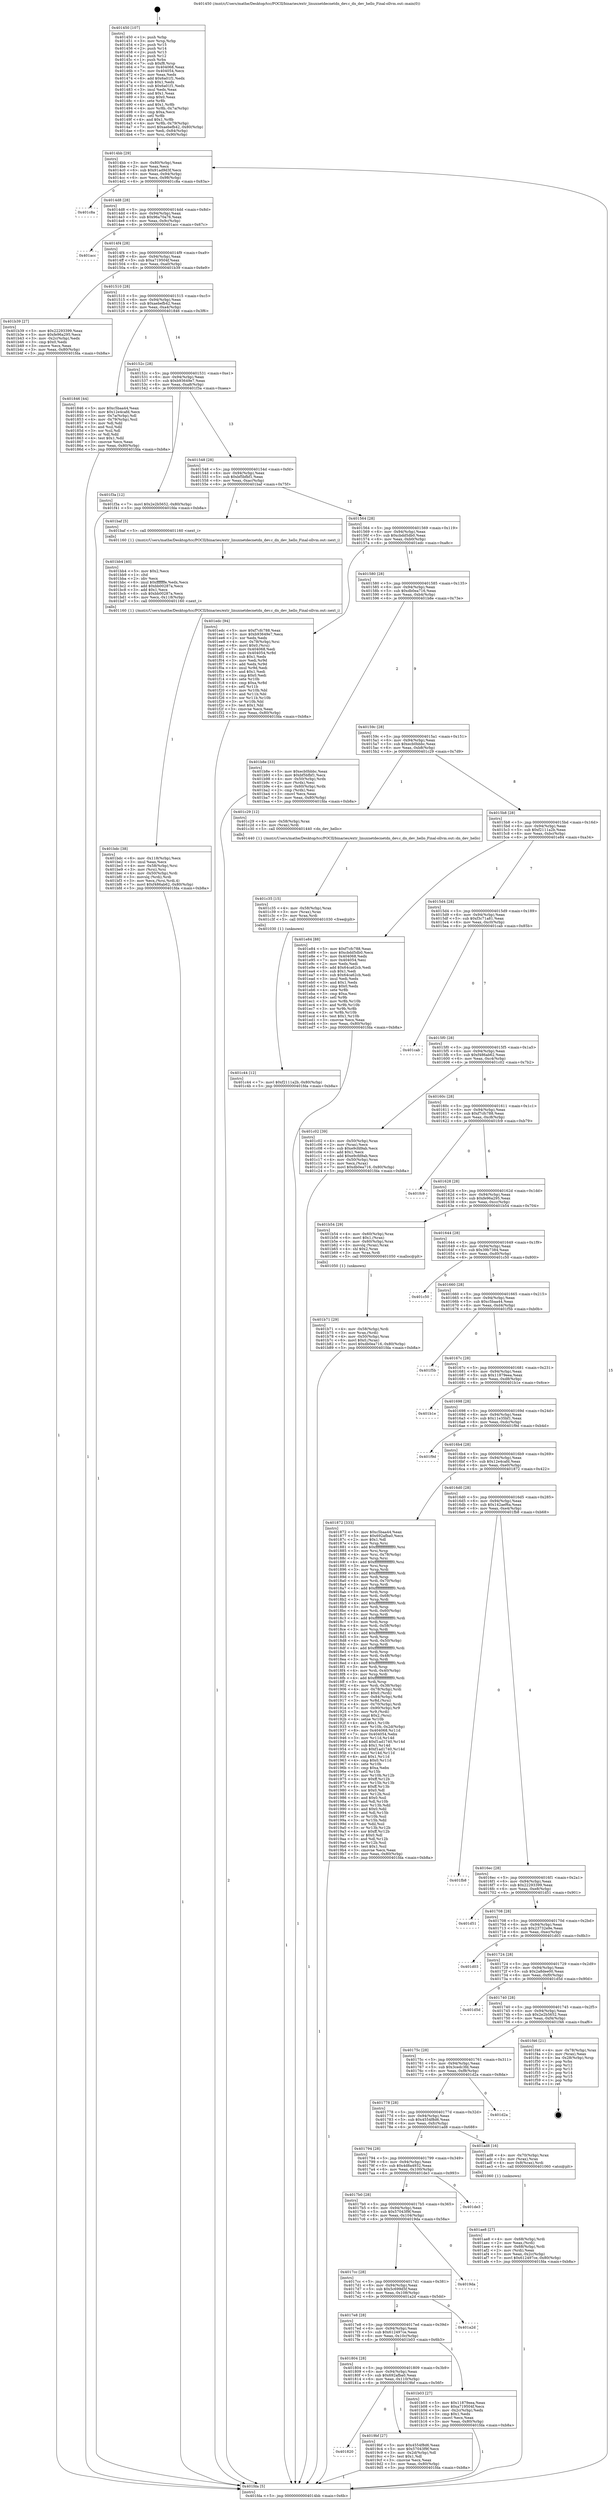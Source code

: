 digraph "0x401450" {
  label = "0x401450 (/mnt/c/Users/mathe/Desktop/tcc/POCII/binaries/extr_linuxnetdecnetdn_dev.c_dn_dev_hello_Final-ollvm.out::main(0))"
  labelloc = "t"
  node[shape=record]

  Entry [label="",width=0.3,height=0.3,shape=circle,fillcolor=black,style=filled]
  "0x4014bb" [label="{
     0x4014bb [29]\l
     | [instrs]\l
     &nbsp;&nbsp;0x4014bb \<+3\>: mov -0x80(%rbp),%eax\l
     &nbsp;&nbsp;0x4014be \<+2\>: mov %eax,%ecx\l
     &nbsp;&nbsp;0x4014c0 \<+6\>: sub $0x91ad9d3f,%ecx\l
     &nbsp;&nbsp;0x4014c6 \<+6\>: mov %eax,-0x94(%rbp)\l
     &nbsp;&nbsp;0x4014cc \<+6\>: mov %ecx,-0x98(%rbp)\l
     &nbsp;&nbsp;0x4014d2 \<+6\>: je 0000000000401c8a \<main+0x83a\>\l
  }"]
  "0x401c8a" [label="{
     0x401c8a\l
  }", style=dashed]
  "0x4014d8" [label="{
     0x4014d8 [28]\l
     | [instrs]\l
     &nbsp;&nbsp;0x4014d8 \<+5\>: jmp 00000000004014dd \<main+0x8d\>\l
     &nbsp;&nbsp;0x4014dd \<+6\>: mov -0x94(%rbp),%eax\l
     &nbsp;&nbsp;0x4014e3 \<+5\>: sub $0x96a70a76,%eax\l
     &nbsp;&nbsp;0x4014e8 \<+6\>: mov %eax,-0x9c(%rbp)\l
     &nbsp;&nbsp;0x4014ee \<+6\>: je 0000000000401acc \<main+0x67c\>\l
  }"]
  Exit [label="",width=0.3,height=0.3,shape=circle,fillcolor=black,style=filled,peripheries=2]
  "0x401acc" [label="{
     0x401acc\l
  }", style=dashed]
  "0x4014f4" [label="{
     0x4014f4 [28]\l
     | [instrs]\l
     &nbsp;&nbsp;0x4014f4 \<+5\>: jmp 00000000004014f9 \<main+0xa9\>\l
     &nbsp;&nbsp;0x4014f9 \<+6\>: mov -0x94(%rbp),%eax\l
     &nbsp;&nbsp;0x4014ff \<+5\>: sub $0xa719504f,%eax\l
     &nbsp;&nbsp;0x401504 \<+6\>: mov %eax,-0xa0(%rbp)\l
     &nbsp;&nbsp;0x40150a \<+6\>: je 0000000000401b39 \<main+0x6e9\>\l
  }"]
  "0x401c44" [label="{
     0x401c44 [12]\l
     | [instrs]\l
     &nbsp;&nbsp;0x401c44 \<+7\>: movl $0xf2111a2b,-0x80(%rbp)\l
     &nbsp;&nbsp;0x401c4b \<+5\>: jmp 0000000000401fda \<main+0xb8a\>\l
  }"]
  "0x401b39" [label="{
     0x401b39 [27]\l
     | [instrs]\l
     &nbsp;&nbsp;0x401b39 \<+5\>: mov $0x22293399,%eax\l
     &nbsp;&nbsp;0x401b3e \<+5\>: mov $0xfe96a295,%ecx\l
     &nbsp;&nbsp;0x401b43 \<+3\>: mov -0x2c(%rbp),%edx\l
     &nbsp;&nbsp;0x401b46 \<+3\>: cmp $0x0,%edx\l
     &nbsp;&nbsp;0x401b49 \<+3\>: cmove %ecx,%eax\l
     &nbsp;&nbsp;0x401b4c \<+3\>: mov %eax,-0x80(%rbp)\l
     &nbsp;&nbsp;0x401b4f \<+5\>: jmp 0000000000401fda \<main+0xb8a\>\l
  }"]
  "0x401510" [label="{
     0x401510 [28]\l
     | [instrs]\l
     &nbsp;&nbsp;0x401510 \<+5\>: jmp 0000000000401515 \<main+0xc5\>\l
     &nbsp;&nbsp;0x401515 \<+6\>: mov -0x94(%rbp),%eax\l
     &nbsp;&nbsp;0x40151b \<+5\>: sub $0xaebefb42,%eax\l
     &nbsp;&nbsp;0x401520 \<+6\>: mov %eax,-0xa4(%rbp)\l
     &nbsp;&nbsp;0x401526 \<+6\>: je 0000000000401846 \<main+0x3f6\>\l
  }"]
  "0x401c35" [label="{
     0x401c35 [15]\l
     | [instrs]\l
     &nbsp;&nbsp;0x401c35 \<+4\>: mov -0x58(%rbp),%rax\l
     &nbsp;&nbsp;0x401c39 \<+3\>: mov (%rax),%rax\l
     &nbsp;&nbsp;0x401c3c \<+3\>: mov %rax,%rdi\l
     &nbsp;&nbsp;0x401c3f \<+5\>: call 0000000000401030 \<free@plt\>\l
     | [calls]\l
     &nbsp;&nbsp;0x401030 \{1\} (unknown)\l
  }"]
  "0x401846" [label="{
     0x401846 [44]\l
     | [instrs]\l
     &nbsp;&nbsp;0x401846 \<+5\>: mov $0xc5baa44,%eax\l
     &nbsp;&nbsp;0x40184b \<+5\>: mov $0x12e4cafd,%ecx\l
     &nbsp;&nbsp;0x401850 \<+3\>: mov -0x7a(%rbp),%dl\l
     &nbsp;&nbsp;0x401853 \<+4\>: mov -0x79(%rbp),%sil\l
     &nbsp;&nbsp;0x401857 \<+3\>: mov %dl,%dil\l
     &nbsp;&nbsp;0x40185a \<+3\>: and %sil,%dil\l
     &nbsp;&nbsp;0x40185d \<+3\>: xor %sil,%dl\l
     &nbsp;&nbsp;0x401860 \<+3\>: or %dl,%dil\l
     &nbsp;&nbsp;0x401863 \<+4\>: test $0x1,%dil\l
     &nbsp;&nbsp;0x401867 \<+3\>: cmovne %ecx,%eax\l
     &nbsp;&nbsp;0x40186a \<+3\>: mov %eax,-0x80(%rbp)\l
     &nbsp;&nbsp;0x40186d \<+5\>: jmp 0000000000401fda \<main+0xb8a\>\l
  }"]
  "0x40152c" [label="{
     0x40152c [28]\l
     | [instrs]\l
     &nbsp;&nbsp;0x40152c \<+5\>: jmp 0000000000401531 \<main+0xe1\>\l
     &nbsp;&nbsp;0x401531 \<+6\>: mov -0x94(%rbp),%eax\l
     &nbsp;&nbsp;0x401537 \<+5\>: sub $0xb93649e7,%eax\l
     &nbsp;&nbsp;0x40153c \<+6\>: mov %eax,-0xa8(%rbp)\l
     &nbsp;&nbsp;0x401542 \<+6\>: je 0000000000401f3a \<main+0xaea\>\l
  }"]
  "0x401fda" [label="{
     0x401fda [5]\l
     | [instrs]\l
     &nbsp;&nbsp;0x401fda \<+5\>: jmp 00000000004014bb \<main+0x6b\>\l
  }"]
  "0x401450" [label="{
     0x401450 [107]\l
     | [instrs]\l
     &nbsp;&nbsp;0x401450 \<+1\>: push %rbp\l
     &nbsp;&nbsp;0x401451 \<+3\>: mov %rsp,%rbp\l
     &nbsp;&nbsp;0x401454 \<+2\>: push %r15\l
     &nbsp;&nbsp;0x401456 \<+2\>: push %r14\l
     &nbsp;&nbsp;0x401458 \<+2\>: push %r13\l
     &nbsp;&nbsp;0x40145a \<+2\>: push %r12\l
     &nbsp;&nbsp;0x40145c \<+1\>: push %rbx\l
     &nbsp;&nbsp;0x40145d \<+7\>: sub $0xf8,%rsp\l
     &nbsp;&nbsp;0x401464 \<+7\>: mov 0x404068,%eax\l
     &nbsp;&nbsp;0x40146b \<+7\>: mov 0x404054,%ecx\l
     &nbsp;&nbsp;0x401472 \<+2\>: mov %eax,%edx\l
     &nbsp;&nbsp;0x401474 \<+6\>: add $0x6a01f1,%edx\l
     &nbsp;&nbsp;0x40147a \<+3\>: sub $0x1,%edx\l
     &nbsp;&nbsp;0x40147d \<+6\>: sub $0x6a01f1,%edx\l
     &nbsp;&nbsp;0x401483 \<+3\>: imul %edx,%eax\l
     &nbsp;&nbsp;0x401486 \<+3\>: and $0x1,%eax\l
     &nbsp;&nbsp;0x401489 \<+3\>: cmp $0x0,%eax\l
     &nbsp;&nbsp;0x40148c \<+4\>: sete %r8b\l
     &nbsp;&nbsp;0x401490 \<+4\>: and $0x1,%r8b\l
     &nbsp;&nbsp;0x401494 \<+4\>: mov %r8b,-0x7a(%rbp)\l
     &nbsp;&nbsp;0x401498 \<+3\>: cmp $0xa,%ecx\l
     &nbsp;&nbsp;0x40149b \<+4\>: setl %r8b\l
     &nbsp;&nbsp;0x40149f \<+4\>: and $0x1,%r8b\l
     &nbsp;&nbsp;0x4014a3 \<+4\>: mov %r8b,-0x79(%rbp)\l
     &nbsp;&nbsp;0x4014a7 \<+7\>: movl $0xaebefb42,-0x80(%rbp)\l
     &nbsp;&nbsp;0x4014ae \<+6\>: mov %edi,-0x84(%rbp)\l
     &nbsp;&nbsp;0x4014b4 \<+7\>: mov %rsi,-0x90(%rbp)\l
  }"]
  "0x401bdc" [label="{
     0x401bdc [38]\l
     | [instrs]\l
     &nbsp;&nbsp;0x401bdc \<+6\>: mov -0x118(%rbp),%ecx\l
     &nbsp;&nbsp;0x401be2 \<+3\>: imul %eax,%ecx\l
     &nbsp;&nbsp;0x401be5 \<+4\>: mov -0x58(%rbp),%rsi\l
     &nbsp;&nbsp;0x401be9 \<+3\>: mov (%rsi),%rsi\l
     &nbsp;&nbsp;0x401bec \<+4\>: mov -0x50(%rbp),%rdi\l
     &nbsp;&nbsp;0x401bf0 \<+3\>: movslq (%rdi),%rdi\l
     &nbsp;&nbsp;0x401bf3 \<+3\>: mov %ecx,(%rsi,%rdi,4)\l
     &nbsp;&nbsp;0x401bf6 \<+7\>: movl $0xf486ab62,-0x80(%rbp)\l
     &nbsp;&nbsp;0x401bfd \<+5\>: jmp 0000000000401fda \<main+0xb8a\>\l
  }"]
  "0x401f3a" [label="{
     0x401f3a [12]\l
     | [instrs]\l
     &nbsp;&nbsp;0x401f3a \<+7\>: movl $0x2e2b5652,-0x80(%rbp)\l
     &nbsp;&nbsp;0x401f41 \<+5\>: jmp 0000000000401fda \<main+0xb8a\>\l
  }"]
  "0x401548" [label="{
     0x401548 [28]\l
     | [instrs]\l
     &nbsp;&nbsp;0x401548 \<+5\>: jmp 000000000040154d \<main+0xfd\>\l
     &nbsp;&nbsp;0x40154d \<+6\>: mov -0x94(%rbp),%eax\l
     &nbsp;&nbsp;0x401553 \<+5\>: sub $0xbf5bfbf1,%eax\l
     &nbsp;&nbsp;0x401558 \<+6\>: mov %eax,-0xac(%rbp)\l
     &nbsp;&nbsp;0x40155e \<+6\>: je 0000000000401baf \<main+0x75f\>\l
  }"]
  "0x401bb4" [label="{
     0x401bb4 [40]\l
     | [instrs]\l
     &nbsp;&nbsp;0x401bb4 \<+5\>: mov $0x2,%ecx\l
     &nbsp;&nbsp;0x401bb9 \<+1\>: cltd\l
     &nbsp;&nbsp;0x401bba \<+2\>: idiv %ecx\l
     &nbsp;&nbsp;0x401bbc \<+6\>: imul $0xfffffffe,%edx,%ecx\l
     &nbsp;&nbsp;0x401bc2 \<+6\>: add $0xbb00287a,%ecx\l
     &nbsp;&nbsp;0x401bc8 \<+3\>: add $0x1,%ecx\l
     &nbsp;&nbsp;0x401bcb \<+6\>: sub $0xbb00287a,%ecx\l
     &nbsp;&nbsp;0x401bd1 \<+6\>: mov %ecx,-0x118(%rbp)\l
     &nbsp;&nbsp;0x401bd7 \<+5\>: call 0000000000401160 \<next_i\>\l
     | [calls]\l
     &nbsp;&nbsp;0x401160 \{1\} (/mnt/c/Users/mathe/Desktop/tcc/POCII/binaries/extr_linuxnetdecnetdn_dev.c_dn_dev_hello_Final-ollvm.out::next_i)\l
  }"]
  "0x401baf" [label="{
     0x401baf [5]\l
     | [instrs]\l
     &nbsp;&nbsp;0x401baf \<+5\>: call 0000000000401160 \<next_i\>\l
     | [calls]\l
     &nbsp;&nbsp;0x401160 \{1\} (/mnt/c/Users/mathe/Desktop/tcc/POCII/binaries/extr_linuxnetdecnetdn_dev.c_dn_dev_hello_Final-ollvm.out::next_i)\l
  }"]
  "0x401564" [label="{
     0x401564 [28]\l
     | [instrs]\l
     &nbsp;&nbsp;0x401564 \<+5\>: jmp 0000000000401569 \<main+0x119\>\l
     &nbsp;&nbsp;0x401569 \<+6\>: mov -0x94(%rbp),%eax\l
     &nbsp;&nbsp;0x40156f \<+5\>: sub $0xcbdd5db0,%eax\l
     &nbsp;&nbsp;0x401574 \<+6\>: mov %eax,-0xb0(%rbp)\l
     &nbsp;&nbsp;0x40157a \<+6\>: je 0000000000401edc \<main+0xa8c\>\l
  }"]
  "0x401b71" [label="{
     0x401b71 [29]\l
     | [instrs]\l
     &nbsp;&nbsp;0x401b71 \<+4\>: mov -0x58(%rbp),%rdi\l
     &nbsp;&nbsp;0x401b75 \<+3\>: mov %rax,(%rdi)\l
     &nbsp;&nbsp;0x401b78 \<+4\>: mov -0x50(%rbp),%rax\l
     &nbsp;&nbsp;0x401b7c \<+6\>: movl $0x0,(%rax)\l
     &nbsp;&nbsp;0x401b82 \<+7\>: movl $0xdb0ea716,-0x80(%rbp)\l
     &nbsp;&nbsp;0x401b89 \<+5\>: jmp 0000000000401fda \<main+0xb8a\>\l
  }"]
  "0x401edc" [label="{
     0x401edc [94]\l
     | [instrs]\l
     &nbsp;&nbsp;0x401edc \<+5\>: mov $0xf7cfc788,%eax\l
     &nbsp;&nbsp;0x401ee1 \<+5\>: mov $0xb93649e7,%ecx\l
     &nbsp;&nbsp;0x401ee6 \<+2\>: xor %edx,%edx\l
     &nbsp;&nbsp;0x401ee8 \<+4\>: mov -0x78(%rbp),%rsi\l
     &nbsp;&nbsp;0x401eec \<+6\>: movl $0x0,(%rsi)\l
     &nbsp;&nbsp;0x401ef2 \<+7\>: mov 0x404068,%edi\l
     &nbsp;&nbsp;0x401ef9 \<+8\>: mov 0x404054,%r8d\l
     &nbsp;&nbsp;0x401f01 \<+3\>: sub $0x1,%edx\l
     &nbsp;&nbsp;0x401f04 \<+3\>: mov %edi,%r9d\l
     &nbsp;&nbsp;0x401f07 \<+3\>: add %edx,%r9d\l
     &nbsp;&nbsp;0x401f0a \<+4\>: imul %r9d,%edi\l
     &nbsp;&nbsp;0x401f0e \<+3\>: and $0x1,%edi\l
     &nbsp;&nbsp;0x401f11 \<+3\>: cmp $0x0,%edi\l
     &nbsp;&nbsp;0x401f14 \<+4\>: sete %r10b\l
     &nbsp;&nbsp;0x401f18 \<+4\>: cmp $0xa,%r8d\l
     &nbsp;&nbsp;0x401f1c \<+4\>: setl %r11b\l
     &nbsp;&nbsp;0x401f20 \<+3\>: mov %r10b,%bl\l
     &nbsp;&nbsp;0x401f23 \<+3\>: and %r11b,%bl\l
     &nbsp;&nbsp;0x401f26 \<+3\>: xor %r11b,%r10b\l
     &nbsp;&nbsp;0x401f29 \<+3\>: or %r10b,%bl\l
     &nbsp;&nbsp;0x401f2c \<+3\>: test $0x1,%bl\l
     &nbsp;&nbsp;0x401f2f \<+3\>: cmovne %ecx,%eax\l
     &nbsp;&nbsp;0x401f32 \<+3\>: mov %eax,-0x80(%rbp)\l
     &nbsp;&nbsp;0x401f35 \<+5\>: jmp 0000000000401fda \<main+0xb8a\>\l
  }"]
  "0x401580" [label="{
     0x401580 [28]\l
     | [instrs]\l
     &nbsp;&nbsp;0x401580 \<+5\>: jmp 0000000000401585 \<main+0x135\>\l
     &nbsp;&nbsp;0x401585 \<+6\>: mov -0x94(%rbp),%eax\l
     &nbsp;&nbsp;0x40158b \<+5\>: sub $0xdb0ea716,%eax\l
     &nbsp;&nbsp;0x401590 \<+6\>: mov %eax,-0xb4(%rbp)\l
     &nbsp;&nbsp;0x401596 \<+6\>: je 0000000000401b8e \<main+0x73e\>\l
  }"]
  "0x401ae8" [label="{
     0x401ae8 [27]\l
     | [instrs]\l
     &nbsp;&nbsp;0x401ae8 \<+4\>: mov -0x68(%rbp),%rdi\l
     &nbsp;&nbsp;0x401aec \<+2\>: mov %eax,(%rdi)\l
     &nbsp;&nbsp;0x401aee \<+4\>: mov -0x68(%rbp),%rdi\l
     &nbsp;&nbsp;0x401af2 \<+2\>: mov (%rdi),%eax\l
     &nbsp;&nbsp;0x401af4 \<+3\>: mov %eax,-0x2c(%rbp)\l
     &nbsp;&nbsp;0x401af7 \<+7\>: movl $0x612497ce,-0x80(%rbp)\l
     &nbsp;&nbsp;0x401afe \<+5\>: jmp 0000000000401fda \<main+0xb8a\>\l
  }"]
  "0x401b8e" [label="{
     0x401b8e [33]\l
     | [instrs]\l
     &nbsp;&nbsp;0x401b8e \<+5\>: mov $0xecb0bbbc,%eax\l
     &nbsp;&nbsp;0x401b93 \<+5\>: mov $0xbf5bfbf1,%ecx\l
     &nbsp;&nbsp;0x401b98 \<+4\>: mov -0x50(%rbp),%rdx\l
     &nbsp;&nbsp;0x401b9c \<+2\>: mov (%rdx),%esi\l
     &nbsp;&nbsp;0x401b9e \<+4\>: mov -0x60(%rbp),%rdx\l
     &nbsp;&nbsp;0x401ba2 \<+2\>: cmp (%rdx),%esi\l
     &nbsp;&nbsp;0x401ba4 \<+3\>: cmovl %ecx,%eax\l
     &nbsp;&nbsp;0x401ba7 \<+3\>: mov %eax,-0x80(%rbp)\l
     &nbsp;&nbsp;0x401baa \<+5\>: jmp 0000000000401fda \<main+0xb8a\>\l
  }"]
  "0x40159c" [label="{
     0x40159c [28]\l
     | [instrs]\l
     &nbsp;&nbsp;0x40159c \<+5\>: jmp 00000000004015a1 \<main+0x151\>\l
     &nbsp;&nbsp;0x4015a1 \<+6\>: mov -0x94(%rbp),%eax\l
     &nbsp;&nbsp;0x4015a7 \<+5\>: sub $0xecb0bbbc,%eax\l
     &nbsp;&nbsp;0x4015ac \<+6\>: mov %eax,-0xb8(%rbp)\l
     &nbsp;&nbsp;0x4015b2 \<+6\>: je 0000000000401c29 \<main+0x7d9\>\l
  }"]
  "0x401820" [label="{
     0x401820\l
  }", style=dashed]
  "0x401c29" [label="{
     0x401c29 [12]\l
     | [instrs]\l
     &nbsp;&nbsp;0x401c29 \<+4\>: mov -0x58(%rbp),%rax\l
     &nbsp;&nbsp;0x401c2d \<+3\>: mov (%rax),%rdi\l
     &nbsp;&nbsp;0x401c30 \<+5\>: call 0000000000401440 \<dn_dev_hello\>\l
     | [calls]\l
     &nbsp;&nbsp;0x401440 \{1\} (/mnt/c/Users/mathe/Desktop/tcc/POCII/binaries/extr_linuxnetdecnetdn_dev.c_dn_dev_hello_Final-ollvm.out::dn_dev_hello)\l
  }"]
  "0x4015b8" [label="{
     0x4015b8 [28]\l
     | [instrs]\l
     &nbsp;&nbsp;0x4015b8 \<+5\>: jmp 00000000004015bd \<main+0x16d\>\l
     &nbsp;&nbsp;0x4015bd \<+6\>: mov -0x94(%rbp),%eax\l
     &nbsp;&nbsp;0x4015c3 \<+5\>: sub $0xf2111a2b,%eax\l
     &nbsp;&nbsp;0x4015c8 \<+6\>: mov %eax,-0xbc(%rbp)\l
     &nbsp;&nbsp;0x4015ce \<+6\>: je 0000000000401e84 \<main+0xa34\>\l
  }"]
  "0x4019bf" [label="{
     0x4019bf [27]\l
     | [instrs]\l
     &nbsp;&nbsp;0x4019bf \<+5\>: mov $0x4554f8d6,%eax\l
     &nbsp;&nbsp;0x4019c4 \<+5\>: mov $0x57043f9f,%ecx\l
     &nbsp;&nbsp;0x4019c9 \<+3\>: mov -0x2d(%rbp),%dl\l
     &nbsp;&nbsp;0x4019cc \<+3\>: test $0x1,%dl\l
     &nbsp;&nbsp;0x4019cf \<+3\>: cmovne %ecx,%eax\l
     &nbsp;&nbsp;0x4019d2 \<+3\>: mov %eax,-0x80(%rbp)\l
     &nbsp;&nbsp;0x4019d5 \<+5\>: jmp 0000000000401fda \<main+0xb8a\>\l
  }"]
  "0x401e84" [label="{
     0x401e84 [88]\l
     | [instrs]\l
     &nbsp;&nbsp;0x401e84 \<+5\>: mov $0xf7cfc788,%eax\l
     &nbsp;&nbsp;0x401e89 \<+5\>: mov $0xcbdd5db0,%ecx\l
     &nbsp;&nbsp;0x401e8e \<+7\>: mov 0x404068,%edx\l
     &nbsp;&nbsp;0x401e95 \<+7\>: mov 0x404054,%esi\l
     &nbsp;&nbsp;0x401e9c \<+2\>: mov %edx,%edi\l
     &nbsp;&nbsp;0x401e9e \<+6\>: add $0x64ca62cb,%edi\l
     &nbsp;&nbsp;0x401ea4 \<+3\>: sub $0x1,%edi\l
     &nbsp;&nbsp;0x401ea7 \<+6\>: sub $0x64ca62cb,%edi\l
     &nbsp;&nbsp;0x401ead \<+3\>: imul %edi,%edx\l
     &nbsp;&nbsp;0x401eb0 \<+3\>: and $0x1,%edx\l
     &nbsp;&nbsp;0x401eb3 \<+3\>: cmp $0x0,%edx\l
     &nbsp;&nbsp;0x401eb6 \<+4\>: sete %r8b\l
     &nbsp;&nbsp;0x401eba \<+3\>: cmp $0xa,%esi\l
     &nbsp;&nbsp;0x401ebd \<+4\>: setl %r9b\l
     &nbsp;&nbsp;0x401ec1 \<+3\>: mov %r8b,%r10b\l
     &nbsp;&nbsp;0x401ec4 \<+3\>: and %r9b,%r10b\l
     &nbsp;&nbsp;0x401ec7 \<+3\>: xor %r9b,%r8b\l
     &nbsp;&nbsp;0x401eca \<+3\>: or %r8b,%r10b\l
     &nbsp;&nbsp;0x401ecd \<+4\>: test $0x1,%r10b\l
     &nbsp;&nbsp;0x401ed1 \<+3\>: cmovne %ecx,%eax\l
     &nbsp;&nbsp;0x401ed4 \<+3\>: mov %eax,-0x80(%rbp)\l
     &nbsp;&nbsp;0x401ed7 \<+5\>: jmp 0000000000401fda \<main+0xb8a\>\l
  }"]
  "0x4015d4" [label="{
     0x4015d4 [28]\l
     | [instrs]\l
     &nbsp;&nbsp;0x4015d4 \<+5\>: jmp 00000000004015d9 \<main+0x189\>\l
     &nbsp;&nbsp;0x4015d9 \<+6\>: mov -0x94(%rbp),%eax\l
     &nbsp;&nbsp;0x4015df \<+5\>: sub $0xf3c71a81,%eax\l
     &nbsp;&nbsp;0x4015e4 \<+6\>: mov %eax,-0xc0(%rbp)\l
     &nbsp;&nbsp;0x4015ea \<+6\>: je 0000000000401cab \<main+0x85b\>\l
  }"]
  "0x401804" [label="{
     0x401804 [28]\l
     | [instrs]\l
     &nbsp;&nbsp;0x401804 \<+5\>: jmp 0000000000401809 \<main+0x3b9\>\l
     &nbsp;&nbsp;0x401809 \<+6\>: mov -0x94(%rbp),%eax\l
     &nbsp;&nbsp;0x40180f \<+5\>: sub $0x692afba0,%eax\l
     &nbsp;&nbsp;0x401814 \<+6\>: mov %eax,-0x110(%rbp)\l
     &nbsp;&nbsp;0x40181a \<+6\>: je 00000000004019bf \<main+0x56f\>\l
  }"]
  "0x401cab" [label="{
     0x401cab\l
  }", style=dashed]
  "0x4015f0" [label="{
     0x4015f0 [28]\l
     | [instrs]\l
     &nbsp;&nbsp;0x4015f0 \<+5\>: jmp 00000000004015f5 \<main+0x1a5\>\l
     &nbsp;&nbsp;0x4015f5 \<+6\>: mov -0x94(%rbp),%eax\l
     &nbsp;&nbsp;0x4015fb \<+5\>: sub $0xf486ab62,%eax\l
     &nbsp;&nbsp;0x401600 \<+6\>: mov %eax,-0xc4(%rbp)\l
     &nbsp;&nbsp;0x401606 \<+6\>: je 0000000000401c02 \<main+0x7b2\>\l
  }"]
  "0x401b03" [label="{
     0x401b03 [27]\l
     | [instrs]\l
     &nbsp;&nbsp;0x401b03 \<+5\>: mov $0x11879eea,%eax\l
     &nbsp;&nbsp;0x401b08 \<+5\>: mov $0xa719504f,%ecx\l
     &nbsp;&nbsp;0x401b0d \<+3\>: mov -0x2c(%rbp),%edx\l
     &nbsp;&nbsp;0x401b10 \<+3\>: cmp $0x1,%edx\l
     &nbsp;&nbsp;0x401b13 \<+3\>: cmovl %ecx,%eax\l
     &nbsp;&nbsp;0x401b16 \<+3\>: mov %eax,-0x80(%rbp)\l
     &nbsp;&nbsp;0x401b19 \<+5\>: jmp 0000000000401fda \<main+0xb8a\>\l
  }"]
  "0x401c02" [label="{
     0x401c02 [39]\l
     | [instrs]\l
     &nbsp;&nbsp;0x401c02 \<+4\>: mov -0x50(%rbp),%rax\l
     &nbsp;&nbsp;0x401c06 \<+2\>: mov (%rax),%ecx\l
     &nbsp;&nbsp;0x401c08 \<+6\>: sub $0xe9cfd9ab,%ecx\l
     &nbsp;&nbsp;0x401c0e \<+3\>: add $0x1,%ecx\l
     &nbsp;&nbsp;0x401c11 \<+6\>: add $0xe9cfd9ab,%ecx\l
     &nbsp;&nbsp;0x401c17 \<+4\>: mov -0x50(%rbp),%rax\l
     &nbsp;&nbsp;0x401c1b \<+2\>: mov %ecx,(%rax)\l
     &nbsp;&nbsp;0x401c1d \<+7\>: movl $0xdb0ea716,-0x80(%rbp)\l
     &nbsp;&nbsp;0x401c24 \<+5\>: jmp 0000000000401fda \<main+0xb8a\>\l
  }"]
  "0x40160c" [label="{
     0x40160c [28]\l
     | [instrs]\l
     &nbsp;&nbsp;0x40160c \<+5\>: jmp 0000000000401611 \<main+0x1c1\>\l
     &nbsp;&nbsp;0x401611 \<+6\>: mov -0x94(%rbp),%eax\l
     &nbsp;&nbsp;0x401617 \<+5\>: sub $0xf7cfc788,%eax\l
     &nbsp;&nbsp;0x40161c \<+6\>: mov %eax,-0xc8(%rbp)\l
     &nbsp;&nbsp;0x401622 \<+6\>: je 0000000000401fc9 \<main+0xb79\>\l
  }"]
  "0x4017e8" [label="{
     0x4017e8 [28]\l
     | [instrs]\l
     &nbsp;&nbsp;0x4017e8 \<+5\>: jmp 00000000004017ed \<main+0x39d\>\l
     &nbsp;&nbsp;0x4017ed \<+6\>: mov -0x94(%rbp),%eax\l
     &nbsp;&nbsp;0x4017f3 \<+5\>: sub $0x612497ce,%eax\l
     &nbsp;&nbsp;0x4017f8 \<+6\>: mov %eax,-0x10c(%rbp)\l
     &nbsp;&nbsp;0x4017fe \<+6\>: je 0000000000401b03 \<main+0x6b3\>\l
  }"]
  "0x401fc9" [label="{
     0x401fc9\l
  }", style=dashed]
  "0x401628" [label="{
     0x401628 [28]\l
     | [instrs]\l
     &nbsp;&nbsp;0x401628 \<+5\>: jmp 000000000040162d \<main+0x1dd\>\l
     &nbsp;&nbsp;0x40162d \<+6\>: mov -0x94(%rbp),%eax\l
     &nbsp;&nbsp;0x401633 \<+5\>: sub $0xfe96a295,%eax\l
     &nbsp;&nbsp;0x401638 \<+6\>: mov %eax,-0xcc(%rbp)\l
     &nbsp;&nbsp;0x40163e \<+6\>: je 0000000000401b54 \<main+0x704\>\l
  }"]
  "0x401a2d" [label="{
     0x401a2d\l
  }", style=dashed]
  "0x401b54" [label="{
     0x401b54 [29]\l
     | [instrs]\l
     &nbsp;&nbsp;0x401b54 \<+4\>: mov -0x60(%rbp),%rax\l
     &nbsp;&nbsp;0x401b58 \<+6\>: movl $0x1,(%rax)\l
     &nbsp;&nbsp;0x401b5e \<+4\>: mov -0x60(%rbp),%rax\l
     &nbsp;&nbsp;0x401b62 \<+3\>: movslq (%rax),%rax\l
     &nbsp;&nbsp;0x401b65 \<+4\>: shl $0x2,%rax\l
     &nbsp;&nbsp;0x401b69 \<+3\>: mov %rax,%rdi\l
     &nbsp;&nbsp;0x401b6c \<+5\>: call 0000000000401050 \<malloc@plt\>\l
     | [calls]\l
     &nbsp;&nbsp;0x401050 \{1\} (unknown)\l
  }"]
  "0x401644" [label="{
     0x401644 [28]\l
     | [instrs]\l
     &nbsp;&nbsp;0x401644 \<+5\>: jmp 0000000000401649 \<main+0x1f9\>\l
     &nbsp;&nbsp;0x401649 \<+6\>: mov -0x94(%rbp),%eax\l
     &nbsp;&nbsp;0x40164f \<+5\>: sub $0x39b7384,%eax\l
     &nbsp;&nbsp;0x401654 \<+6\>: mov %eax,-0xd0(%rbp)\l
     &nbsp;&nbsp;0x40165a \<+6\>: je 0000000000401c50 \<main+0x800\>\l
  }"]
  "0x4017cc" [label="{
     0x4017cc [28]\l
     | [instrs]\l
     &nbsp;&nbsp;0x4017cc \<+5\>: jmp 00000000004017d1 \<main+0x381\>\l
     &nbsp;&nbsp;0x4017d1 \<+6\>: mov -0x94(%rbp),%eax\l
     &nbsp;&nbsp;0x4017d7 \<+5\>: sub $0x5c699d5f,%eax\l
     &nbsp;&nbsp;0x4017dc \<+6\>: mov %eax,-0x108(%rbp)\l
     &nbsp;&nbsp;0x4017e2 \<+6\>: je 0000000000401a2d \<main+0x5dd\>\l
  }"]
  "0x401c50" [label="{
     0x401c50\l
  }", style=dashed]
  "0x401660" [label="{
     0x401660 [28]\l
     | [instrs]\l
     &nbsp;&nbsp;0x401660 \<+5\>: jmp 0000000000401665 \<main+0x215\>\l
     &nbsp;&nbsp;0x401665 \<+6\>: mov -0x94(%rbp),%eax\l
     &nbsp;&nbsp;0x40166b \<+5\>: sub $0xc5baa44,%eax\l
     &nbsp;&nbsp;0x401670 \<+6\>: mov %eax,-0xd4(%rbp)\l
     &nbsp;&nbsp;0x401676 \<+6\>: je 0000000000401f5b \<main+0xb0b\>\l
  }"]
  "0x4019da" [label="{
     0x4019da\l
  }", style=dashed]
  "0x401f5b" [label="{
     0x401f5b\l
  }", style=dashed]
  "0x40167c" [label="{
     0x40167c [28]\l
     | [instrs]\l
     &nbsp;&nbsp;0x40167c \<+5\>: jmp 0000000000401681 \<main+0x231\>\l
     &nbsp;&nbsp;0x401681 \<+6\>: mov -0x94(%rbp),%eax\l
     &nbsp;&nbsp;0x401687 \<+5\>: sub $0x11879eea,%eax\l
     &nbsp;&nbsp;0x40168c \<+6\>: mov %eax,-0xd8(%rbp)\l
     &nbsp;&nbsp;0x401692 \<+6\>: je 0000000000401b1e \<main+0x6ce\>\l
  }"]
  "0x4017b0" [label="{
     0x4017b0 [28]\l
     | [instrs]\l
     &nbsp;&nbsp;0x4017b0 \<+5\>: jmp 00000000004017b5 \<main+0x365\>\l
     &nbsp;&nbsp;0x4017b5 \<+6\>: mov -0x94(%rbp),%eax\l
     &nbsp;&nbsp;0x4017bb \<+5\>: sub $0x57043f9f,%eax\l
     &nbsp;&nbsp;0x4017c0 \<+6\>: mov %eax,-0x104(%rbp)\l
     &nbsp;&nbsp;0x4017c6 \<+6\>: je 00000000004019da \<main+0x58a\>\l
  }"]
  "0x401b1e" [label="{
     0x401b1e\l
  }", style=dashed]
  "0x401698" [label="{
     0x401698 [28]\l
     | [instrs]\l
     &nbsp;&nbsp;0x401698 \<+5\>: jmp 000000000040169d \<main+0x24d\>\l
     &nbsp;&nbsp;0x40169d \<+6\>: mov -0x94(%rbp),%eax\l
     &nbsp;&nbsp;0x4016a3 \<+5\>: sub $0x11e35bf1,%eax\l
     &nbsp;&nbsp;0x4016a8 \<+6\>: mov %eax,-0xdc(%rbp)\l
     &nbsp;&nbsp;0x4016ae \<+6\>: je 0000000000401f9d \<main+0xb4d\>\l
  }"]
  "0x401de3" [label="{
     0x401de3\l
  }", style=dashed]
  "0x401f9d" [label="{
     0x401f9d\l
  }", style=dashed]
  "0x4016b4" [label="{
     0x4016b4 [28]\l
     | [instrs]\l
     &nbsp;&nbsp;0x4016b4 \<+5\>: jmp 00000000004016b9 \<main+0x269\>\l
     &nbsp;&nbsp;0x4016b9 \<+6\>: mov -0x94(%rbp),%eax\l
     &nbsp;&nbsp;0x4016bf \<+5\>: sub $0x12e4cafd,%eax\l
     &nbsp;&nbsp;0x4016c4 \<+6\>: mov %eax,-0xe0(%rbp)\l
     &nbsp;&nbsp;0x4016ca \<+6\>: je 0000000000401872 \<main+0x422\>\l
  }"]
  "0x401794" [label="{
     0x401794 [28]\l
     | [instrs]\l
     &nbsp;&nbsp;0x401794 \<+5\>: jmp 0000000000401799 \<main+0x349\>\l
     &nbsp;&nbsp;0x401799 \<+6\>: mov -0x94(%rbp),%eax\l
     &nbsp;&nbsp;0x40179f \<+5\>: sub $0x4d8a4932,%eax\l
     &nbsp;&nbsp;0x4017a4 \<+6\>: mov %eax,-0x100(%rbp)\l
     &nbsp;&nbsp;0x4017aa \<+6\>: je 0000000000401de3 \<main+0x993\>\l
  }"]
  "0x401872" [label="{
     0x401872 [333]\l
     | [instrs]\l
     &nbsp;&nbsp;0x401872 \<+5\>: mov $0xc5baa44,%eax\l
     &nbsp;&nbsp;0x401877 \<+5\>: mov $0x692afba0,%ecx\l
     &nbsp;&nbsp;0x40187c \<+2\>: mov $0x1,%dl\l
     &nbsp;&nbsp;0x40187e \<+3\>: mov %rsp,%rsi\l
     &nbsp;&nbsp;0x401881 \<+4\>: add $0xfffffffffffffff0,%rsi\l
     &nbsp;&nbsp;0x401885 \<+3\>: mov %rsi,%rsp\l
     &nbsp;&nbsp;0x401888 \<+4\>: mov %rsi,-0x78(%rbp)\l
     &nbsp;&nbsp;0x40188c \<+3\>: mov %rsp,%rsi\l
     &nbsp;&nbsp;0x40188f \<+4\>: add $0xfffffffffffffff0,%rsi\l
     &nbsp;&nbsp;0x401893 \<+3\>: mov %rsi,%rsp\l
     &nbsp;&nbsp;0x401896 \<+3\>: mov %rsp,%rdi\l
     &nbsp;&nbsp;0x401899 \<+4\>: add $0xfffffffffffffff0,%rdi\l
     &nbsp;&nbsp;0x40189d \<+3\>: mov %rdi,%rsp\l
     &nbsp;&nbsp;0x4018a0 \<+4\>: mov %rdi,-0x70(%rbp)\l
     &nbsp;&nbsp;0x4018a4 \<+3\>: mov %rsp,%rdi\l
     &nbsp;&nbsp;0x4018a7 \<+4\>: add $0xfffffffffffffff0,%rdi\l
     &nbsp;&nbsp;0x4018ab \<+3\>: mov %rdi,%rsp\l
     &nbsp;&nbsp;0x4018ae \<+4\>: mov %rdi,-0x68(%rbp)\l
     &nbsp;&nbsp;0x4018b2 \<+3\>: mov %rsp,%rdi\l
     &nbsp;&nbsp;0x4018b5 \<+4\>: add $0xfffffffffffffff0,%rdi\l
     &nbsp;&nbsp;0x4018b9 \<+3\>: mov %rdi,%rsp\l
     &nbsp;&nbsp;0x4018bc \<+4\>: mov %rdi,-0x60(%rbp)\l
     &nbsp;&nbsp;0x4018c0 \<+3\>: mov %rsp,%rdi\l
     &nbsp;&nbsp;0x4018c3 \<+4\>: add $0xfffffffffffffff0,%rdi\l
     &nbsp;&nbsp;0x4018c7 \<+3\>: mov %rdi,%rsp\l
     &nbsp;&nbsp;0x4018ca \<+4\>: mov %rdi,-0x58(%rbp)\l
     &nbsp;&nbsp;0x4018ce \<+3\>: mov %rsp,%rdi\l
     &nbsp;&nbsp;0x4018d1 \<+4\>: add $0xfffffffffffffff0,%rdi\l
     &nbsp;&nbsp;0x4018d5 \<+3\>: mov %rdi,%rsp\l
     &nbsp;&nbsp;0x4018d8 \<+4\>: mov %rdi,-0x50(%rbp)\l
     &nbsp;&nbsp;0x4018dc \<+3\>: mov %rsp,%rdi\l
     &nbsp;&nbsp;0x4018df \<+4\>: add $0xfffffffffffffff0,%rdi\l
     &nbsp;&nbsp;0x4018e3 \<+3\>: mov %rdi,%rsp\l
     &nbsp;&nbsp;0x4018e6 \<+4\>: mov %rdi,-0x48(%rbp)\l
     &nbsp;&nbsp;0x4018ea \<+3\>: mov %rsp,%rdi\l
     &nbsp;&nbsp;0x4018ed \<+4\>: add $0xfffffffffffffff0,%rdi\l
     &nbsp;&nbsp;0x4018f1 \<+3\>: mov %rdi,%rsp\l
     &nbsp;&nbsp;0x4018f4 \<+4\>: mov %rdi,-0x40(%rbp)\l
     &nbsp;&nbsp;0x4018f8 \<+3\>: mov %rsp,%rdi\l
     &nbsp;&nbsp;0x4018fb \<+4\>: add $0xfffffffffffffff0,%rdi\l
     &nbsp;&nbsp;0x4018ff \<+3\>: mov %rdi,%rsp\l
     &nbsp;&nbsp;0x401902 \<+4\>: mov %rdi,-0x38(%rbp)\l
     &nbsp;&nbsp;0x401906 \<+4\>: mov -0x78(%rbp),%rdi\l
     &nbsp;&nbsp;0x40190a \<+6\>: movl $0x0,(%rdi)\l
     &nbsp;&nbsp;0x401910 \<+7\>: mov -0x84(%rbp),%r8d\l
     &nbsp;&nbsp;0x401917 \<+3\>: mov %r8d,(%rsi)\l
     &nbsp;&nbsp;0x40191a \<+4\>: mov -0x70(%rbp),%rdi\l
     &nbsp;&nbsp;0x40191e \<+7\>: mov -0x90(%rbp),%r9\l
     &nbsp;&nbsp;0x401925 \<+3\>: mov %r9,(%rdi)\l
     &nbsp;&nbsp;0x401928 \<+3\>: cmpl $0x2,(%rsi)\l
     &nbsp;&nbsp;0x40192b \<+4\>: setne %r10b\l
     &nbsp;&nbsp;0x40192f \<+4\>: and $0x1,%r10b\l
     &nbsp;&nbsp;0x401933 \<+4\>: mov %r10b,-0x2d(%rbp)\l
     &nbsp;&nbsp;0x401937 \<+8\>: mov 0x404068,%r11d\l
     &nbsp;&nbsp;0x40193f \<+7\>: mov 0x404054,%ebx\l
     &nbsp;&nbsp;0x401946 \<+3\>: mov %r11d,%r14d\l
     &nbsp;&nbsp;0x401949 \<+7\>: add $0xf1ad1740,%r14d\l
     &nbsp;&nbsp;0x401950 \<+4\>: sub $0x1,%r14d\l
     &nbsp;&nbsp;0x401954 \<+7\>: sub $0xf1ad1740,%r14d\l
     &nbsp;&nbsp;0x40195b \<+4\>: imul %r14d,%r11d\l
     &nbsp;&nbsp;0x40195f \<+4\>: and $0x1,%r11d\l
     &nbsp;&nbsp;0x401963 \<+4\>: cmp $0x0,%r11d\l
     &nbsp;&nbsp;0x401967 \<+4\>: sete %r10b\l
     &nbsp;&nbsp;0x40196b \<+3\>: cmp $0xa,%ebx\l
     &nbsp;&nbsp;0x40196e \<+4\>: setl %r15b\l
     &nbsp;&nbsp;0x401972 \<+3\>: mov %r10b,%r12b\l
     &nbsp;&nbsp;0x401975 \<+4\>: xor $0xff,%r12b\l
     &nbsp;&nbsp;0x401979 \<+3\>: mov %r15b,%r13b\l
     &nbsp;&nbsp;0x40197c \<+4\>: xor $0xff,%r13b\l
     &nbsp;&nbsp;0x401980 \<+3\>: xor $0x0,%dl\l
     &nbsp;&nbsp;0x401983 \<+3\>: mov %r12b,%sil\l
     &nbsp;&nbsp;0x401986 \<+4\>: and $0x0,%sil\l
     &nbsp;&nbsp;0x40198a \<+3\>: and %dl,%r10b\l
     &nbsp;&nbsp;0x40198d \<+3\>: mov %r13b,%dil\l
     &nbsp;&nbsp;0x401990 \<+4\>: and $0x0,%dil\l
     &nbsp;&nbsp;0x401994 \<+3\>: and %dl,%r15b\l
     &nbsp;&nbsp;0x401997 \<+3\>: or %r10b,%sil\l
     &nbsp;&nbsp;0x40199a \<+3\>: or %r15b,%dil\l
     &nbsp;&nbsp;0x40199d \<+3\>: xor %dil,%sil\l
     &nbsp;&nbsp;0x4019a0 \<+3\>: or %r13b,%r12b\l
     &nbsp;&nbsp;0x4019a3 \<+4\>: xor $0xff,%r12b\l
     &nbsp;&nbsp;0x4019a7 \<+3\>: or $0x0,%dl\l
     &nbsp;&nbsp;0x4019aa \<+3\>: and %dl,%r12b\l
     &nbsp;&nbsp;0x4019ad \<+3\>: or %r12b,%sil\l
     &nbsp;&nbsp;0x4019b0 \<+4\>: test $0x1,%sil\l
     &nbsp;&nbsp;0x4019b4 \<+3\>: cmovne %ecx,%eax\l
     &nbsp;&nbsp;0x4019b7 \<+3\>: mov %eax,-0x80(%rbp)\l
     &nbsp;&nbsp;0x4019ba \<+5\>: jmp 0000000000401fda \<main+0xb8a\>\l
  }"]
  "0x4016d0" [label="{
     0x4016d0 [28]\l
     | [instrs]\l
     &nbsp;&nbsp;0x4016d0 \<+5\>: jmp 00000000004016d5 \<main+0x285\>\l
     &nbsp;&nbsp;0x4016d5 \<+6\>: mov -0x94(%rbp),%eax\l
     &nbsp;&nbsp;0x4016db \<+5\>: sub $0x142aef6a,%eax\l
     &nbsp;&nbsp;0x4016e0 \<+6\>: mov %eax,-0xe4(%rbp)\l
     &nbsp;&nbsp;0x4016e6 \<+6\>: je 0000000000401fb8 \<main+0xb68\>\l
  }"]
  "0x401ad8" [label="{
     0x401ad8 [16]\l
     | [instrs]\l
     &nbsp;&nbsp;0x401ad8 \<+4\>: mov -0x70(%rbp),%rax\l
     &nbsp;&nbsp;0x401adc \<+3\>: mov (%rax),%rax\l
     &nbsp;&nbsp;0x401adf \<+4\>: mov 0x8(%rax),%rdi\l
     &nbsp;&nbsp;0x401ae3 \<+5\>: call 0000000000401060 \<atoi@plt\>\l
     | [calls]\l
     &nbsp;&nbsp;0x401060 \{1\} (unknown)\l
  }"]
  "0x401778" [label="{
     0x401778 [28]\l
     | [instrs]\l
     &nbsp;&nbsp;0x401778 \<+5\>: jmp 000000000040177d \<main+0x32d\>\l
     &nbsp;&nbsp;0x40177d \<+6\>: mov -0x94(%rbp),%eax\l
     &nbsp;&nbsp;0x401783 \<+5\>: sub $0x4554f8d6,%eax\l
     &nbsp;&nbsp;0x401788 \<+6\>: mov %eax,-0xfc(%rbp)\l
     &nbsp;&nbsp;0x40178e \<+6\>: je 0000000000401ad8 \<main+0x688\>\l
  }"]
  "0x401fb8" [label="{
     0x401fb8\l
  }", style=dashed]
  "0x4016ec" [label="{
     0x4016ec [28]\l
     | [instrs]\l
     &nbsp;&nbsp;0x4016ec \<+5\>: jmp 00000000004016f1 \<main+0x2a1\>\l
     &nbsp;&nbsp;0x4016f1 \<+6\>: mov -0x94(%rbp),%eax\l
     &nbsp;&nbsp;0x4016f7 \<+5\>: sub $0x22293399,%eax\l
     &nbsp;&nbsp;0x4016fc \<+6\>: mov %eax,-0xe8(%rbp)\l
     &nbsp;&nbsp;0x401702 \<+6\>: je 0000000000401d51 \<main+0x901\>\l
  }"]
  "0x401d2a" [label="{
     0x401d2a\l
  }", style=dashed]
  "0x401d51" [label="{
     0x401d51\l
  }", style=dashed]
  "0x401708" [label="{
     0x401708 [28]\l
     | [instrs]\l
     &nbsp;&nbsp;0x401708 \<+5\>: jmp 000000000040170d \<main+0x2bd\>\l
     &nbsp;&nbsp;0x40170d \<+6\>: mov -0x94(%rbp),%eax\l
     &nbsp;&nbsp;0x401713 \<+5\>: sub $0x23732e9e,%eax\l
     &nbsp;&nbsp;0x401718 \<+6\>: mov %eax,-0xec(%rbp)\l
     &nbsp;&nbsp;0x40171e \<+6\>: je 0000000000401d03 \<main+0x8b3\>\l
  }"]
  "0x40175c" [label="{
     0x40175c [28]\l
     | [instrs]\l
     &nbsp;&nbsp;0x40175c \<+5\>: jmp 0000000000401761 \<main+0x311\>\l
     &nbsp;&nbsp;0x401761 \<+6\>: mov -0x94(%rbp),%eax\l
     &nbsp;&nbsp;0x401767 \<+5\>: sub $0x3cedc3fd,%eax\l
     &nbsp;&nbsp;0x40176c \<+6\>: mov %eax,-0xf8(%rbp)\l
     &nbsp;&nbsp;0x401772 \<+6\>: je 0000000000401d2a \<main+0x8da\>\l
  }"]
  "0x401d03" [label="{
     0x401d03\l
  }", style=dashed]
  "0x401724" [label="{
     0x401724 [28]\l
     | [instrs]\l
     &nbsp;&nbsp;0x401724 \<+5\>: jmp 0000000000401729 \<main+0x2d9\>\l
     &nbsp;&nbsp;0x401729 \<+6\>: mov -0x94(%rbp),%eax\l
     &nbsp;&nbsp;0x40172f \<+5\>: sub $0x2a8dee00,%eax\l
     &nbsp;&nbsp;0x401734 \<+6\>: mov %eax,-0xf0(%rbp)\l
     &nbsp;&nbsp;0x40173a \<+6\>: je 0000000000401d5d \<main+0x90d\>\l
  }"]
  "0x401f46" [label="{
     0x401f46 [21]\l
     | [instrs]\l
     &nbsp;&nbsp;0x401f46 \<+4\>: mov -0x78(%rbp),%rax\l
     &nbsp;&nbsp;0x401f4a \<+2\>: mov (%rax),%eax\l
     &nbsp;&nbsp;0x401f4c \<+4\>: lea -0x28(%rbp),%rsp\l
     &nbsp;&nbsp;0x401f50 \<+1\>: pop %rbx\l
     &nbsp;&nbsp;0x401f51 \<+2\>: pop %r12\l
     &nbsp;&nbsp;0x401f53 \<+2\>: pop %r13\l
     &nbsp;&nbsp;0x401f55 \<+2\>: pop %r14\l
     &nbsp;&nbsp;0x401f57 \<+2\>: pop %r15\l
     &nbsp;&nbsp;0x401f59 \<+1\>: pop %rbp\l
     &nbsp;&nbsp;0x401f5a \<+1\>: ret\l
  }"]
  "0x401d5d" [label="{
     0x401d5d\l
  }", style=dashed]
  "0x401740" [label="{
     0x401740 [28]\l
     | [instrs]\l
     &nbsp;&nbsp;0x401740 \<+5\>: jmp 0000000000401745 \<main+0x2f5\>\l
     &nbsp;&nbsp;0x401745 \<+6\>: mov -0x94(%rbp),%eax\l
     &nbsp;&nbsp;0x40174b \<+5\>: sub $0x2e2b5652,%eax\l
     &nbsp;&nbsp;0x401750 \<+6\>: mov %eax,-0xf4(%rbp)\l
     &nbsp;&nbsp;0x401756 \<+6\>: je 0000000000401f46 \<main+0xaf6\>\l
  }"]
  Entry -> "0x401450" [label=" 1"]
  "0x4014bb" -> "0x401c8a" [label=" 0"]
  "0x4014bb" -> "0x4014d8" [label=" 16"]
  "0x401f46" -> Exit [label=" 1"]
  "0x4014d8" -> "0x401acc" [label=" 0"]
  "0x4014d8" -> "0x4014f4" [label=" 16"]
  "0x401f3a" -> "0x401fda" [label=" 1"]
  "0x4014f4" -> "0x401b39" [label=" 1"]
  "0x4014f4" -> "0x401510" [label=" 15"]
  "0x401edc" -> "0x401fda" [label=" 1"]
  "0x401510" -> "0x401846" [label=" 1"]
  "0x401510" -> "0x40152c" [label=" 14"]
  "0x401846" -> "0x401fda" [label=" 1"]
  "0x401450" -> "0x4014bb" [label=" 1"]
  "0x401fda" -> "0x4014bb" [label=" 15"]
  "0x401e84" -> "0x401fda" [label=" 1"]
  "0x40152c" -> "0x401f3a" [label=" 1"]
  "0x40152c" -> "0x401548" [label=" 13"]
  "0x401c44" -> "0x401fda" [label=" 1"]
  "0x401548" -> "0x401baf" [label=" 1"]
  "0x401548" -> "0x401564" [label=" 12"]
  "0x401c35" -> "0x401c44" [label=" 1"]
  "0x401564" -> "0x401edc" [label=" 1"]
  "0x401564" -> "0x401580" [label=" 11"]
  "0x401c29" -> "0x401c35" [label=" 1"]
  "0x401580" -> "0x401b8e" [label=" 2"]
  "0x401580" -> "0x40159c" [label=" 9"]
  "0x401c02" -> "0x401fda" [label=" 1"]
  "0x40159c" -> "0x401c29" [label=" 1"]
  "0x40159c" -> "0x4015b8" [label=" 8"]
  "0x401bdc" -> "0x401fda" [label=" 1"]
  "0x4015b8" -> "0x401e84" [label=" 1"]
  "0x4015b8" -> "0x4015d4" [label=" 7"]
  "0x401bb4" -> "0x401bdc" [label=" 1"]
  "0x4015d4" -> "0x401cab" [label=" 0"]
  "0x4015d4" -> "0x4015f0" [label=" 7"]
  "0x401b8e" -> "0x401fda" [label=" 2"]
  "0x4015f0" -> "0x401c02" [label=" 1"]
  "0x4015f0" -> "0x40160c" [label=" 6"]
  "0x401b71" -> "0x401fda" [label=" 1"]
  "0x40160c" -> "0x401fc9" [label=" 0"]
  "0x40160c" -> "0x401628" [label=" 6"]
  "0x401b39" -> "0x401fda" [label=" 1"]
  "0x401628" -> "0x401b54" [label=" 1"]
  "0x401628" -> "0x401644" [label=" 5"]
  "0x401b03" -> "0x401fda" [label=" 1"]
  "0x401644" -> "0x401c50" [label=" 0"]
  "0x401644" -> "0x401660" [label=" 5"]
  "0x401ad8" -> "0x401ae8" [label=" 1"]
  "0x401660" -> "0x401f5b" [label=" 0"]
  "0x401660" -> "0x40167c" [label=" 5"]
  "0x4019bf" -> "0x401fda" [label=" 1"]
  "0x40167c" -> "0x401b1e" [label=" 0"]
  "0x40167c" -> "0x401698" [label=" 5"]
  "0x401804" -> "0x4019bf" [label=" 1"]
  "0x401698" -> "0x401f9d" [label=" 0"]
  "0x401698" -> "0x4016b4" [label=" 5"]
  "0x401baf" -> "0x401bb4" [label=" 1"]
  "0x4016b4" -> "0x401872" [label=" 1"]
  "0x4016b4" -> "0x4016d0" [label=" 4"]
  "0x4017e8" -> "0x401b03" [label=" 1"]
  "0x401872" -> "0x401fda" [label=" 1"]
  "0x401b54" -> "0x401b71" [label=" 1"]
  "0x4016d0" -> "0x401fb8" [label=" 0"]
  "0x4016d0" -> "0x4016ec" [label=" 4"]
  "0x4017cc" -> "0x401a2d" [label=" 0"]
  "0x4016ec" -> "0x401d51" [label=" 0"]
  "0x4016ec" -> "0x401708" [label=" 4"]
  "0x401ae8" -> "0x401fda" [label=" 1"]
  "0x401708" -> "0x401d03" [label=" 0"]
  "0x401708" -> "0x401724" [label=" 4"]
  "0x4017b0" -> "0x4019da" [label=" 0"]
  "0x401724" -> "0x401d5d" [label=" 0"]
  "0x401724" -> "0x401740" [label=" 4"]
  "0x401804" -> "0x401820" [label=" 0"]
  "0x401740" -> "0x401f46" [label=" 1"]
  "0x401740" -> "0x40175c" [label=" 3"]
  "0x4017b0" -> "0x4017cc" [label=" 2"]
  "0x40175c" -> "0x401d2a" [label=" 0"]
  "0x40175c" -> "0x401778" [label=" 3"]
  "0x4017cc" -> "0x4017e8" [label=" 2"]
  "0x401778" -> "0x401ad8" [label=" 1"]
  "0x401778" -> "0x401794" [label=" 2"]
  "0x4017e8" -> "0x401804" [label=" 1"]
  "0x401794" -> "0x401de3" [label=" 0"]
  "0x401794" -> "0x4017b0" [label=" 2"]
}
